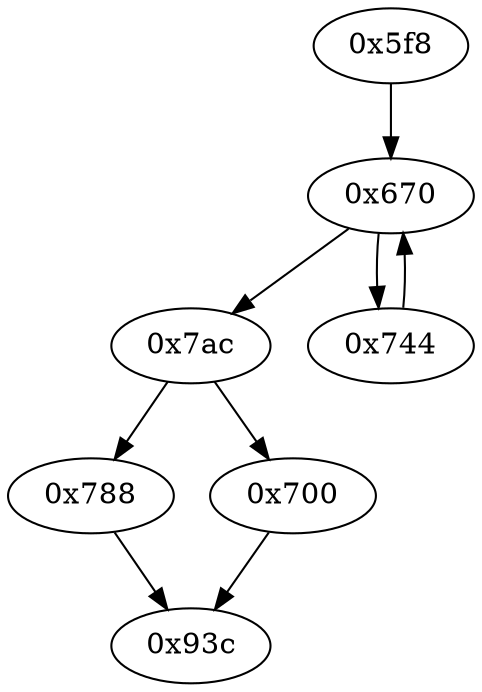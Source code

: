 strict digraph "" {
	graph ["edge"="{}",
		file="/Users/mark/Documents/deobfus-2019-ccs/ALL-CFG/small-programs/16b-1-1-1-1-dc-1-1-0/1528_recovered.dot",
		"graph"="{u'file': u'/Users/mark/Documents/deobfus-2019-ccs/ALL-CFG/small-programs/16b-1-1-1-1-dc-1-1-0/1528_recovered.dot'}",
		"node"="{u'opcode': u''}"
	];
	"0x788"	 [opcode="[u'ldr', u'ldr', u'mul', u'mov', u'b']"];
	"0x93c"	 [opcode="[u'ldr', u'add', u'bl', u'mov', u'sub', u'pop']"];
	"0x788" -> "0x93c";
	"0x7ac"	 [opcode="[u'ldr', u'mov', u'ldr', u'sub', u'mul', u'mvn', u'mov', u'eor', u'and', u'ldr', u'mov', u'ldr', u'cmp', u'mov', u'teq', u'mov', \
u'mov', u'cmp', u'mov', u'mov', u'cmp', u'mov', u'b']"];
	"0x7ac" -> "0x788";
	"0x700"	 [opcode="[u'ldr', u'ldr', u'ldr', u'sub', u'add', u'add', u'mov', u'b']"];
	"0x7ac" -> "0x700";
	"0x670"	 [opcode="[u'ldr', u'mvn', u'str', u'str', u'ldr', u'sub', u'mul', u'mvn', u'orr', u'ldr', u'mov', u'cmn', u'mov', u'ldr', u'cmp', u'mov', \
u'mov', u'mov', u'cmn', u'mov', u'mov', u'teq', u'mov', u'b']"];
	"0x670" -> "0x7ac";
	"0x744"	 [opcode="[u'ldrb', u'ldr', u'add', u'ldr', u'add', u'ldr', u'b']"];
	"0x670" -> "0x744";
	"0x5f8"	 [opcode="[u'push', u'add', u'sub', u'ldr', u'ldr', u'ldr', u'ldr', u'ldr', u'ldr', u'ldr', u'mov', u'str', u'b']"];
	"0x5f8" -> "0x670";
	"0x744" -> "0x670";
	"0x700" -> "0x93c";
}
